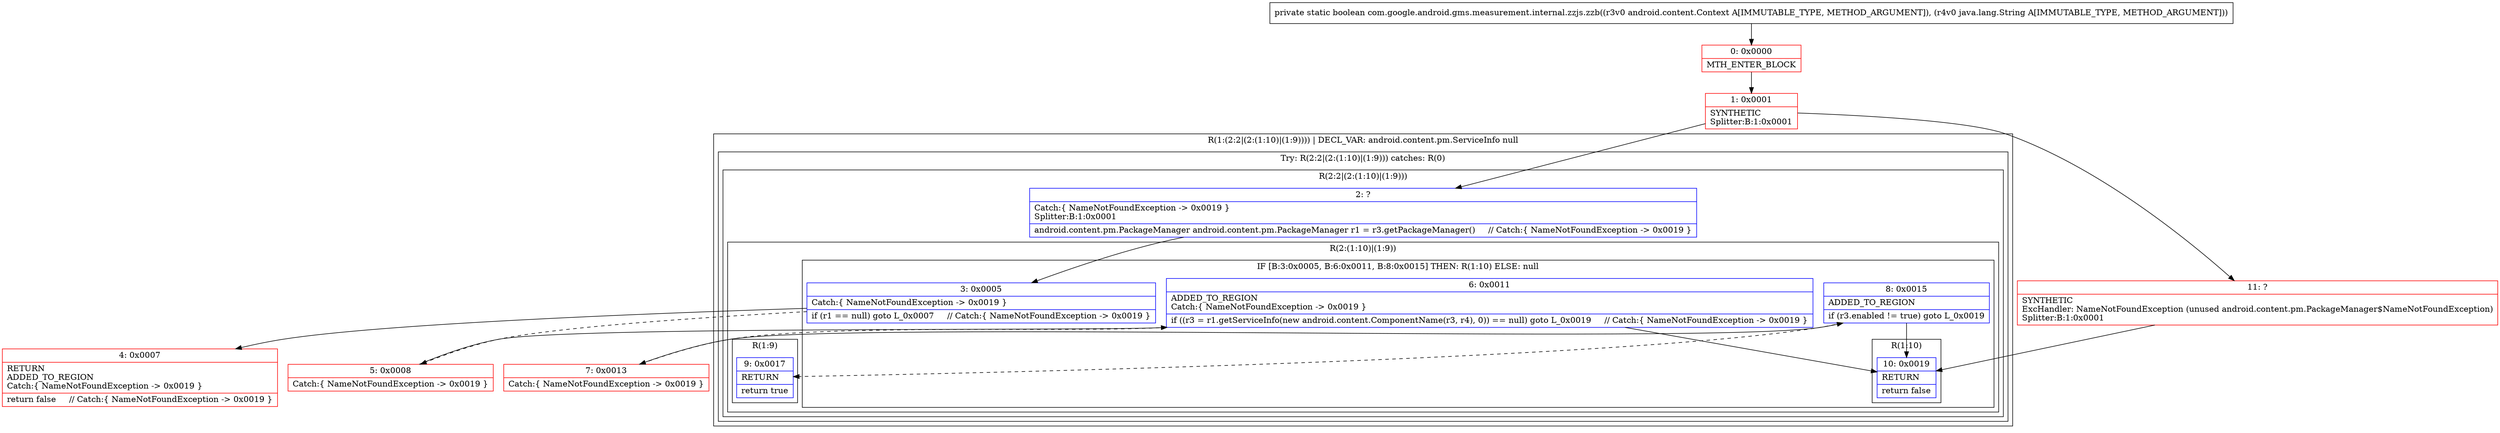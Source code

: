 digraph "CFG forcom.google.android.gms.measurement.internal.zzjs.zzb(Landroid\/content\/Context;Ljava\/lang\/String;)Z" {
subgraph cluster_Region_2029572533 {
label = "R(1:(2:2|(2:(1:10)|(1:9)))) | DECL_VAR: android.content.pm.ServiceInfo null\l";
node [shape=record,color=blue];
subgraph cluster_TryCatchRegion_104865831 {
label = "Try: R(2:2|(2:(1:10)|(1:9))) catches: R(0)";
node [shape=record,color=blue];
subgraph cluster_Region_30135816 {
label = "R(2:2|(2:(1:10)|(1:9)))";
node [shape=record,color=blue];
Node_2 [shape=record,label="{2\:\ ?|Catch:\{ NameNotFoundException \-\> 0x0019 \}\lSplitter:B:1:0x0001\l|android.content.pm.PackageManager android.content.pm.PackageManager r1 = r3.getPackageManager()     \/\/ Catch:\{ NameNotFoundException \-\> 0x0019 \}\l}"];
subgraph cluster_Region_745414031 {
label = "R(2:(1:10)|(1:9))";
node [shape=record,color=blue];
subgraph cluster_IfRegion_1573448257 {
label = "IF [B:3:0x0005, B:6:0x0011, B:8:0x0015] THEN: R(1:10) ELSE: null";
node [shape=record,color=blue];
Node_3 [shape=record,label="{3\:\ 0x0005|Catch:\{ NameNotFoundException \-\> 0x0019 \}\l|if (r1 == null) goto L_0x0007     \/\/ Catch:\{ NameNotFoundException \-\> 0x0019 \}\l}"];
Node_6 [shape=record,label="{6\:\ 0x0011|ADDED_TO_REGION\lCatch:\{ NameNotFoundException \-\> 0x0019 \}\l|if ((r3 = r1.getServiceInfo(new android.content.ComponentName(r3, r4), 0)) == null) goto L_0x0019     \/\/ Catch:\{ NameNotFoundException \-\> 0x0019 \}\l}"];
Node_8 [shape=record,label="{8\:\ 0x0015|ADDED_TO_REGION\l|if (r3.enabled != true) goto L_0x0019\l}"];
subgraph cluster_Region_943096541 {
label = "R(1:10)";
node [shape=record,color=blue];
Node_10 [shape=record,label="{10\:\ 0x0019|RETURN\l|return false\l}"];
}
}
subgraph cluster_Region_117283095 {
label = "R(1:9)";
node [shape=record,color=blue];
Node_9 [shape=record,label="{9\:\ 0x0017|RETURN\l|return true\l}"];
}
}
}
subgraph cluster_Region_29081847 {
label = "R(0) | ExcHandler: NameNotFoundException (unused android.content.pm.PackageManager$NameNotFoundException)\l";
node [shape=record,color=blue];
}
}
}
subgraph cluster_Region_29081847 {
label = "R(0) | ExcHandler: NameNotFoundException (unused android.content.pm.PackageManager$NameNotFoundException)\l";
node [shape=record,color=blue];
}
Node_0 [shape=record,color=red,label="{0\:\ 0x0000|MTH_ENTER_BLOCK\l}"];
Node_1 [shape=record,color=red,label="{1\:\ 0x0001|SYNTHETIC\lSplitter:B:1:0x0001\l}"];
Node_4 [shape=record,color=red,label="{4\:\ 0x0007|RETURN\lADDED_TO_REGION\lCatch:\{ NameNotFoundException \-\> 0x0019 \}\l|return false     \/\/ Catch:\{ NameNotFoundException \-\> 0x0019 \}\l}"];
Node_5 [shape=record,color=red,label="{5\:\ 0x0008|Catch:\{ NameNotFoundException \-\> 0x0019 \}\l}"];
Node_7 [shape=record,color=red,label="{7\:\ 0x0013|Catch:\{ NameNotFoundException \-\> 0x0019 \}\l}"];
Node_11 [shape=record,color=red,label="{11\:\ ?|SYNTHETIC\lExcHandler: NameNotFoundException (unused android.content.pm.PackageManager$NameNotFoundException)\lSplitter:B:1:0x0001\l}"];
MethodNode[shape=record,label="{private static boolean com.google.android.gms.measurement.internal.zzjs.zzb((r3v0 android.content.Context A[IMMUTABLE_TYPE, METHOD_ARGUMENT]), (r4v0 java.lang.String A[IMMUTABLE_TYPE, METHOD_ARGUMENT])) }"];
MethodNode -> Node_0;
Node_2 -> Node_3;
Node_3 -> Node_4;
Node_3 -> Node_5[style=dashed];
Node_6 -> Node_7[style=dashed];
Node_6 -> Node_10;
Node_8 -> Node_9[style=dashed];
Node_8 -> Node_10;
Node_0 -> Node_1;
Node_1 -> Node_2;
Node_1 -> Node_11;
Node_5 -> Node_6;
Node_7 -> Node_8;
Node_11 -> Node_10;
}

